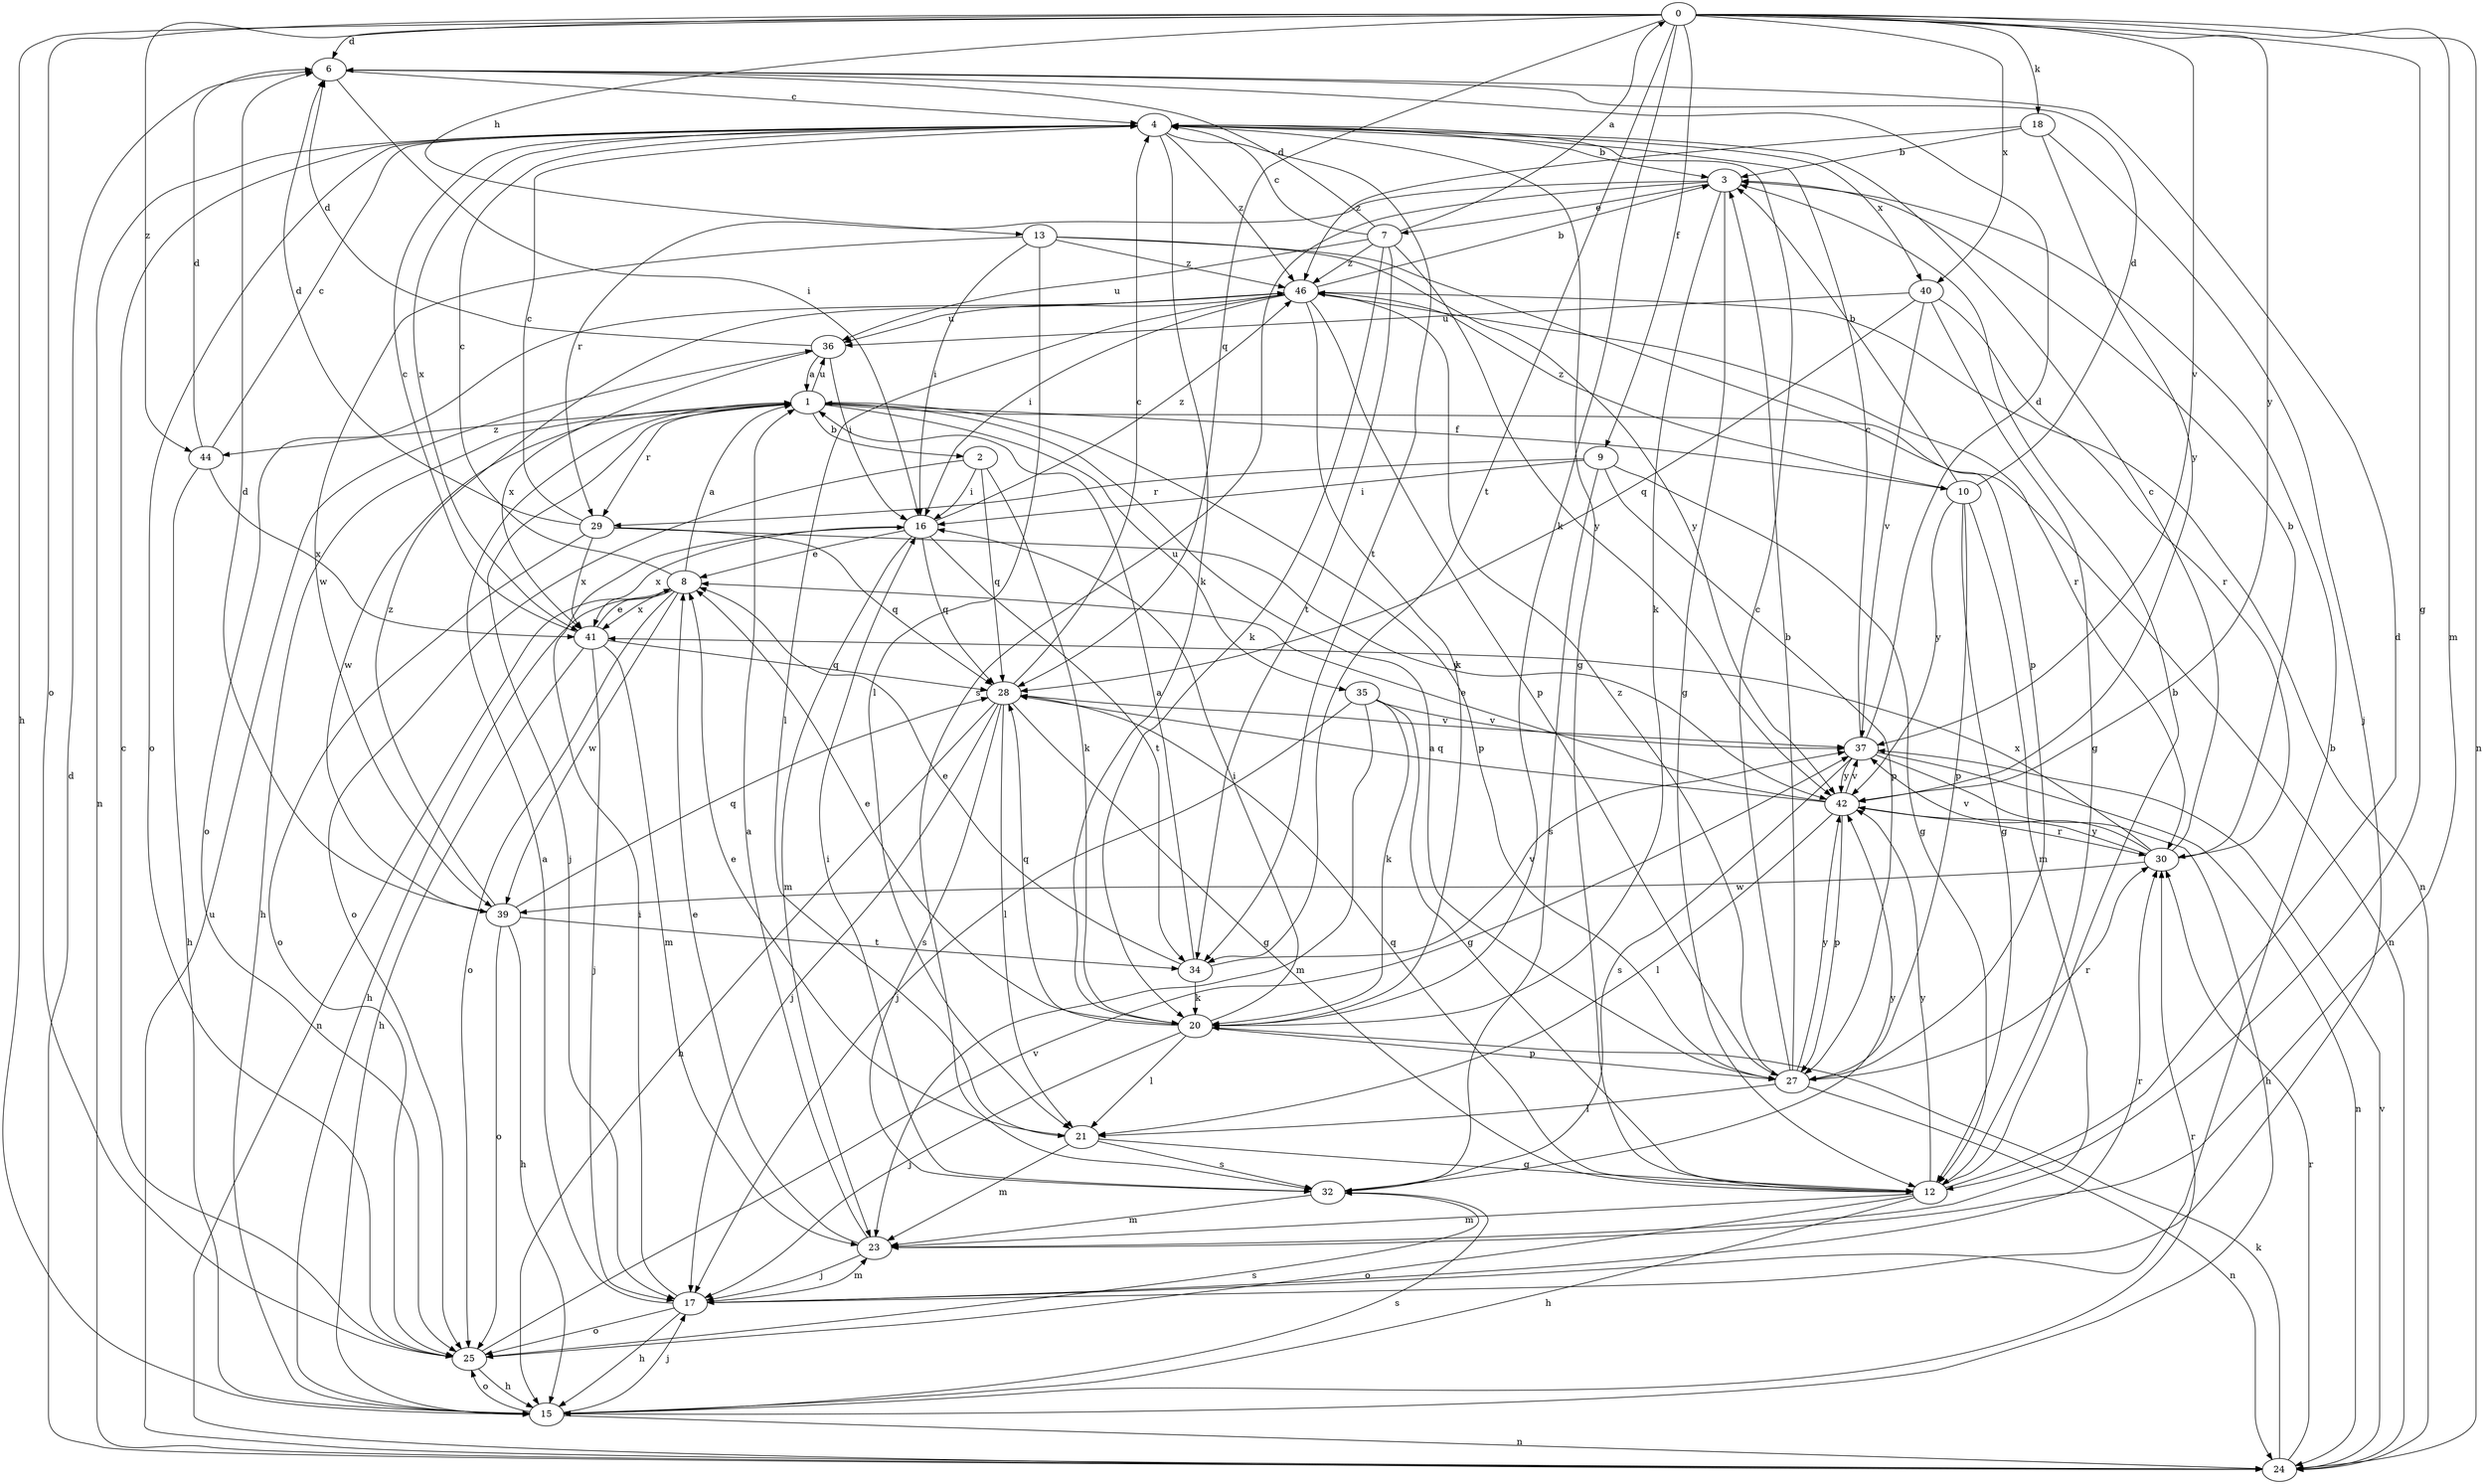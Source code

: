 strict digraph  {
0;
1;
2;
3;
4;
6;
7;
8;
9;
10;
12;
13;
15;
16;
17;
18;
20;
21;
23;
24;
25;
27;
28;
29;
30;
32;
34;
35;
36;
37;
39;
40;
41;
42;
44;
46;
0 -> 6  [label=d];
0 -> 9  [label=f];
0 -> 12  [label=g];
0 -> 13  [label=h];
0 -> 15  [label=h];
0 -> 18  [label=k];
0 -> 20  [label=k];
0 -> 23  [label=m];
0 -> 24  [label=n];
0 -> 25  [label=o];
0 -> 28  [label=q];
0 -> 34  [label=t];
0 -> 37  [label=v];
0 -> 40  [label=x];
0 -> 42  [label=y];
0 -> 44  [label=z];
1 -> 2  [label=b];
1 -> 10  [label=f];
1 -> 15  [label=h];
1 -> 17  [label=j];
1 -> 24  [label=n];
1 -> 27  [label=p];
1 -> 29  [label=r];
1 -> 35  [label=u];
1 -> 36  [label=u];
1 -> 39  [label=w];
1 -> 44  [label=z];
2 -> 16  [label=i];
2 -> 20  [label=k];
2 -> 25  [label=o];
2 -> 28  [label=q];
3 -> 7  [label=e];
3 -> 12  [label=g];
3 -> 20  [label=k];
3 -> 29  [label=r];
3 -> 32  [label=s];
4 -> 3  [label=b];
4 -> 12  [label=g];
4 -> 20  [label=k];
4 -> 24  [label=n];
4 -> 25  [label=o];
4 -> 34  [label=t];
4 -> 40  [label=x];
4 -> 41  [label=x];
4 -> 46  [label=z];
6 -> 4  [label=c];
6 -> 16  [label=i];
7 -> 0  [label=a];
7 -> 4  [label=c];
7 -> 6  [label=d];
7 -> 20  [label=k];
7 -> 34  [label=t];
7 -> 36  [label=u];
7 -> 42  [label=y];
7 -> 46  [label=z];
8 -> 1  [label=a];
8 -> 4  [label=c];
8 -> 15  [label=h];
8 -> 24  [label=n];
8 -> 25  [label=o];
8 -> 39  [label=w];
8 -> 41  [label=x];
9 -> 12  [label=g];
9 -> 16  [label=i];
9 -> 27  [label=p];
9 -> 29  [label=r];
9 -> 32  [label=s];
10 -> 3  [label=b];
10 -> 6  [label=d];
10 -> 12  [label=g];
10 -> 23  [label=m];
10 -> 27  [label=p];
10 -> 42  [label=y];
10 -> 46  [label=z];
12 -> 3  [label=b];
12 -> 6  [label=d];
12 -> 15  [label=h];
12 -> 23  [label=m];
12 -> 25  [label=o];
12 -> 28  [label=q];
12 -> 42  [label=y];
13 -> 16  [label=i];
13 -> 21  [label=l];
13 -> 27  [label=p];
13 -> 39  [label=w];
13 -> 42  [label=y];
13 -> 46  [label=z];
15 -> 17  [label=j];
15 -> 24  [label=n];
15 -> 25  [label=o];
15 -> 30  [label=r];
15 -> 32  [label=s];
16 -> 8  [label=e];
16 -> 23  [label=m];
16 -> 28  [label=q];
16 -> 34  [label=t];
16 -> 41  [label=x];
16 -> 46  [label=z];
17 -> 1  [label=a];
17 -> 3  [label=b];
17 -> 15  [label=h];
17 -> 16  [label=i];
17 -> 23  [label=m];
17 -> 25  [label=o];
17 -> 30  [label=r];
18 -> 3  [label=b];
18 -> 17  [label=j];
18 -> 42  [label=y];
18 -> 46  [label=z];
20 -> 8  [label=e];
20 -> 16  [label=i];
20 -> 17  [label=j];
20 -> 21  [label=l];
20 -> 27  [label=p];
20 -> 28  [label=q];
21 -> 8  [label=e];
21 -> 12  [label=g];
21 -> 23  [label=m];
21 -> 32  [label=s];
23 -> 1  [label=a];
23 -> 8  [label=e];
23 -> 17  [label=j];
24 -> 6  [label=d];
24 -> 20  [label=k];
24 -> 30  [label=r];
24 -> 36  [label=u];
24 -> 37  [label=v];
25 -> 4  [label=c];
25 -> 15  [label=h];
25 -> 32  [label=s];
25 -> 37  [label=v];
27 -> 1  [label=a];
27 -> 3  [label=b];
27 -> 4  [label=c];
27 -> 21  [label=l];
27 -> 24  [label=n];
27 -> 30  [label=r];
27 -> 42  [label=y];
27 -> 46  [label=z];
28 -> 4  [label=c];
28 -> 12  [label=g];
28 -> 15  [label=h];
28 -> 17  [label=j];
28 -> 21  [label=l];
28 -> 32  [label=s];
28 -> 37  [label=v];
29 -> 4  [label=c];
29 -> 6  [label=d];
29 -> 25  [label=o];
29 -> 28  [label=q];
29 -> 41  [label=x];
29 -> 42  [label=y];
30 -> 3  [label=b];
30 -> 4  [label=c];
30 -> 37  [label=v];
30 -> 39  [label=w];
30 -> 41  [label=x];
30 -> 42  [label=y];
32 -> 16  [label=i];
32 -> 23  [label=m];
32 -> 42  [label=y];
34 -> 1  [label=a];
34 -> 8  [label=e];
34 -> 20  [label=k];
34 -> 37  [label=v];
35 -> 12  [label=g];
35 -> 17  [label=j];
35 -> 20  [label=k];
35 -> 23  [label=m];
35 -> 37  [label=v];
36 -> 1  [label=a];
36 -> 6  [label=d];
36 -> 16  [label=i];
36 -> 41  [label=x];
37 -> 4  [label=c];
37 -> 6  [label=d];
37 -> 15  [label=h];
37 -> 24  [label=n];
37 -> 32  [label=s];
37 -> 42  [label=y];
39 -> 6  [label=d];
39 -> 15  [label=h];
39 -> 25  [label=o];
39 -> 28  [label=q];
39 -> 34  [label=t];
39 -> 46  [label=z];
40 -> 12  [label=g];
40 -> 28  [label=q];
40 -> 30  [label=r];
40 -> 36  [label=u];
40 -> 37  [label=v];
41 -> 4  [label=c];
41 -> 8  [label=e];
41 -> 15  [label=h];
41 -> 17  [label=j];
41 -> 23  [label=m];
41 -> 28  [label=q];
42 -> 8  [label=e];
42 -> 21  [label=l];
42 -> 27  [label=p];
42 -> 28  [label=q];
42 -> 30  [label=r];
42 -> 37  [label=v];
44 -> 4  [label=c];
44 -> 6  [label=d];
44 -> 15  [label=h];
44 -> 41  [label=x];
46 -> 3  [label=b];
46 -> 16  [label=i];
46 -> 20  [label=k];
46 -> 21  [label=l];
46 -> 24  [label=n];
46 -> 25  [label=o];
46 -> 27  [label=p];
46 -> 30  [label=r];
46 -> 36  [label=u];
}
